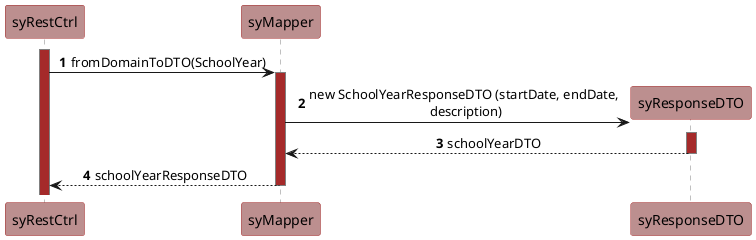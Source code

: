 @startuml
autonumber

skinparam {
    SequenceLifeLineBorderColor gray
    SequenceParticipantBorderColor brown
    DefaultTextAlignment center
}

participant "syRestCtrl" as C #rosyBrown
participant "syMapper" as SYM #rosyBrown
participant "syResponseDTO" as SYDTO #rosyBrown

activate C #brown
C -> SYM: fromDomainToDTO(SchoolYear)
activate SYM #brown
SYM -> SYDTO**: new SchoolYearResponseDTO (startDate, endDate,\n description)
activate SYDTO #brown
SYDTO --> SYM: schoolYearDTO
deactivate SYDTO #brown
SYM --> C: schoolYearResponseDTO
deactivate SYM #brown

@enduml
